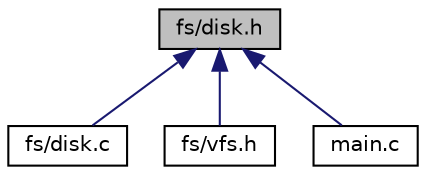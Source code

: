digraph "fs/disk.h"
{
 // LATEX_PDF_SIZE
  edge [fontname="Helvetica",fontsize="10",labelfontname="Helvetica",labelfontsize="10"];
  node [fontname="Helvetica",fontsize="10",shape=record];
  Node1 [label="fs/disk.h",height=0.2,width=0.4,color="black", fillcolor="grey75", style="filled", fontcolor="black",tooltip="磁盘驱动"];
  Node1 -> Node2 [dir="back",color="midnightblue",fontsize="10",style="solid",fontname="Helvetica"];
  Node2 [label="fs/disk.c",height=0.2,width=0.4,color="black", fillcolor="white", style="filled",URL="$disk_8c.html",tooltip="磁盘驱动"];
  Node1 -> Node3 [dir="back",color="midnightblue",fontsize="10",style="solid",fontname="Helvetica"];
  Node3 [label="fs/vfs.h",height=0.2,width=0.4,color="black", fillcolor="white", style="filled",URL="$vfs_8h.html",tooltip="VFS"];
  Node1 -> Node4 [dir="back",color="midnightblue",fontsize="10",style="solid",fontname="Helvetica"];
  Node4 [label="main.c",height=0.2,width=0.4,color="black", fillcolor="white", style="filled",URL="$main_8c.html",tooltip="GRUB 2 Loader 入口"];
}
